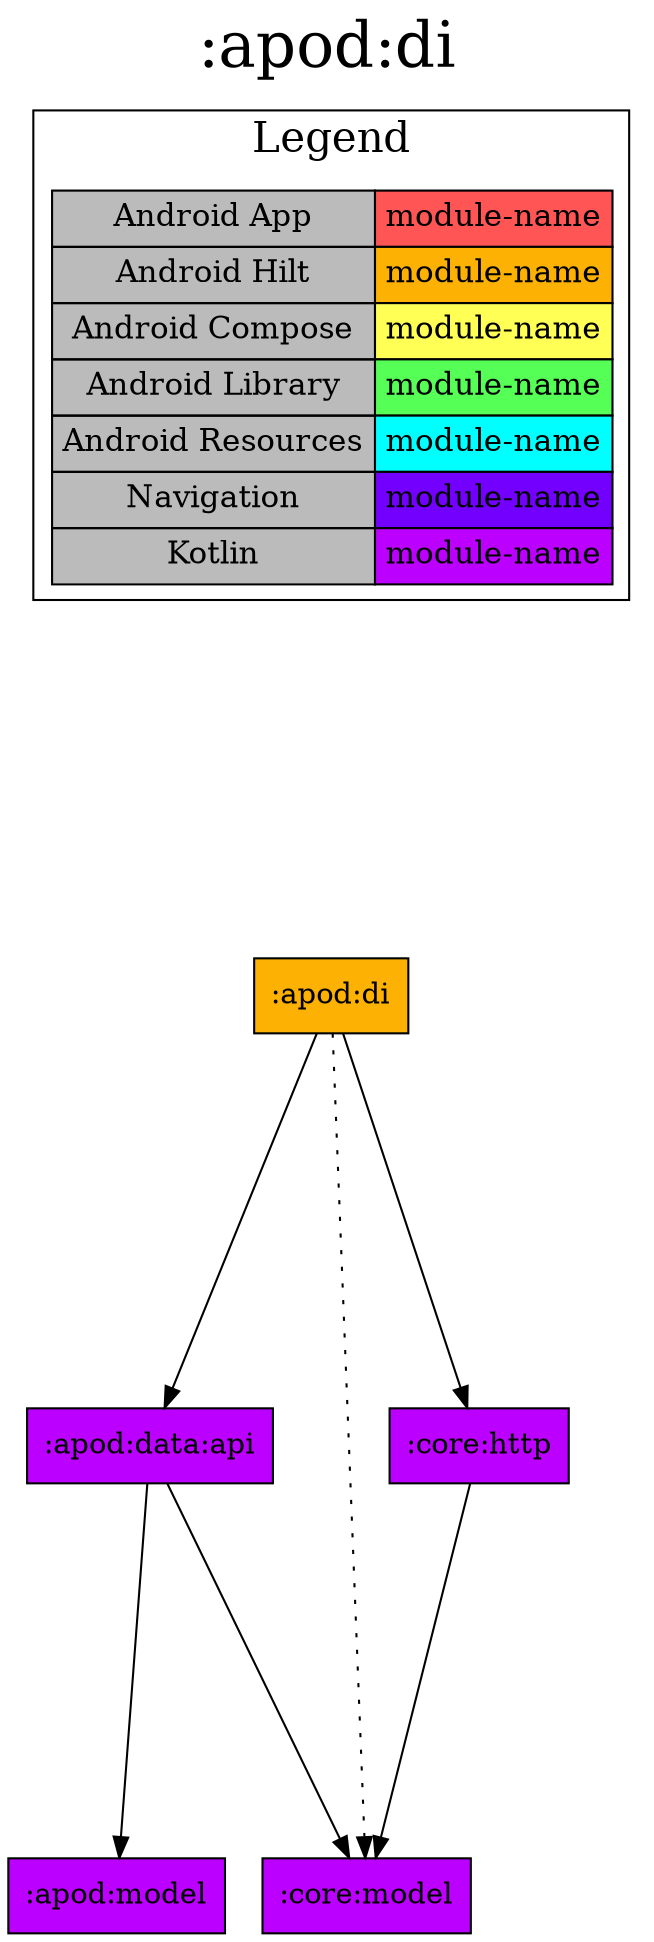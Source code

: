 digraph {
edge ["dir"="forward"]
graph ["dpi"="100","label"=":apod:di","labelloc"="t","fontsize"="30","ranksep"="2.5","rankdir"="TB"]
node ["style"="filled"]
":apod:di" ["shape"="box","fillcolor"="#FCB103"]
":apod:data:api" ["fillcolor"="#BB00FF","shape"="box"]
":apod:model" ["fillcolor"="#BB00FF","shape"="box"]
":core:model" ["fillcolor"="#BB00FF","shape"="box"]
":core:http" ["fillcolor"="#BB00FF","shape"="box"]
{
edge ["dir"="none"]
graph ["rank"="same"]
":apod:di"
}
":apod:di" -> ":apod:data:api"
":apod:di" -> ":core:http"
":apod:di" -> ":core:model" ["style"="dotted"]
":apod:data:api" -> ":apod:model"
":apod:data:api" -> ":core:model"
":core:http" -> ":core:model"
subgraph "cluster_legend" {
edge ["dir"="none"]
graph ["label"="Legend","fontsize"="20"]
"Legend" ["style"="filled","fillcolor"="#bbbbbb","shape"="none","margin"="0","fontsize"="15","label"=<
<TABLE BORDER="0" CELLBORDER="1" CELLSPACING="0" CELLPADDING="4">
<TR><TD>Android App</TD><TD BGCOLOR="#FF5555">module-name</TD></TR>
<TR><TD>Android Hilt</TD><TD BGCOLOR="#FCB103">module-name</TD></TR>
<TR><TD>Android Compose</TD><TD BGCOLOR="#FFFF55">module-name</TD></TR>
<TR><TD>Android Library</TD><TD BGCOLOR="#55FF55">module-name</TD></TR>
<TR><TD>Android Resources</TD><TD BGCOLOR="#00FFFF">module-name</TD></TR>
<TR><TD>Navigation</TD><TD BGCOLOR="#7300FF">module-name</TD></TR>
<TR><TD>Kotlin</TD><TD BGCOLOR="#BB00FF">module-name</TD></TR>
</TABLE>
>]
} -> ":apod:di" ["style"="invis"]
}